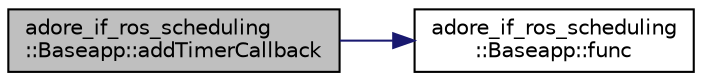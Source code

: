 digraph "adore_if_ros_scheduling::Baseapp::addTimerCallback"
{
 // LATEX_PDF_SIZE
  edge [fontname="Helvetica",fontsize="10",labelfontname="Helvetica",labelfontsize="10"];
  node [fontname="Helvetica",fontsize="10",shape=record];
  rankdir="LR";
  Node1 [label="adore_if_ros_scheduling\l::Baseapp::addTimerCallback",height=0.2,width=0.4,color="black", fillcolor="grey75", style="filled", fontcolor="black",tooltip=" "];
  Node1 -> Node2 [color="midnightblue",fontsize="10",style="solid",fontname="Helvetica"];
  Node2 [label="adore_if_ros_scheduling\l::Baseapp::func",height=0.2,width=0.4,color="black", fillcolor="white", style="filled",URL="$classadore__if__ros__scheduling_1_1Baseapp.html#aa4304368f91ad8513e56c4493e4006ed",tooltip=" "];
}

